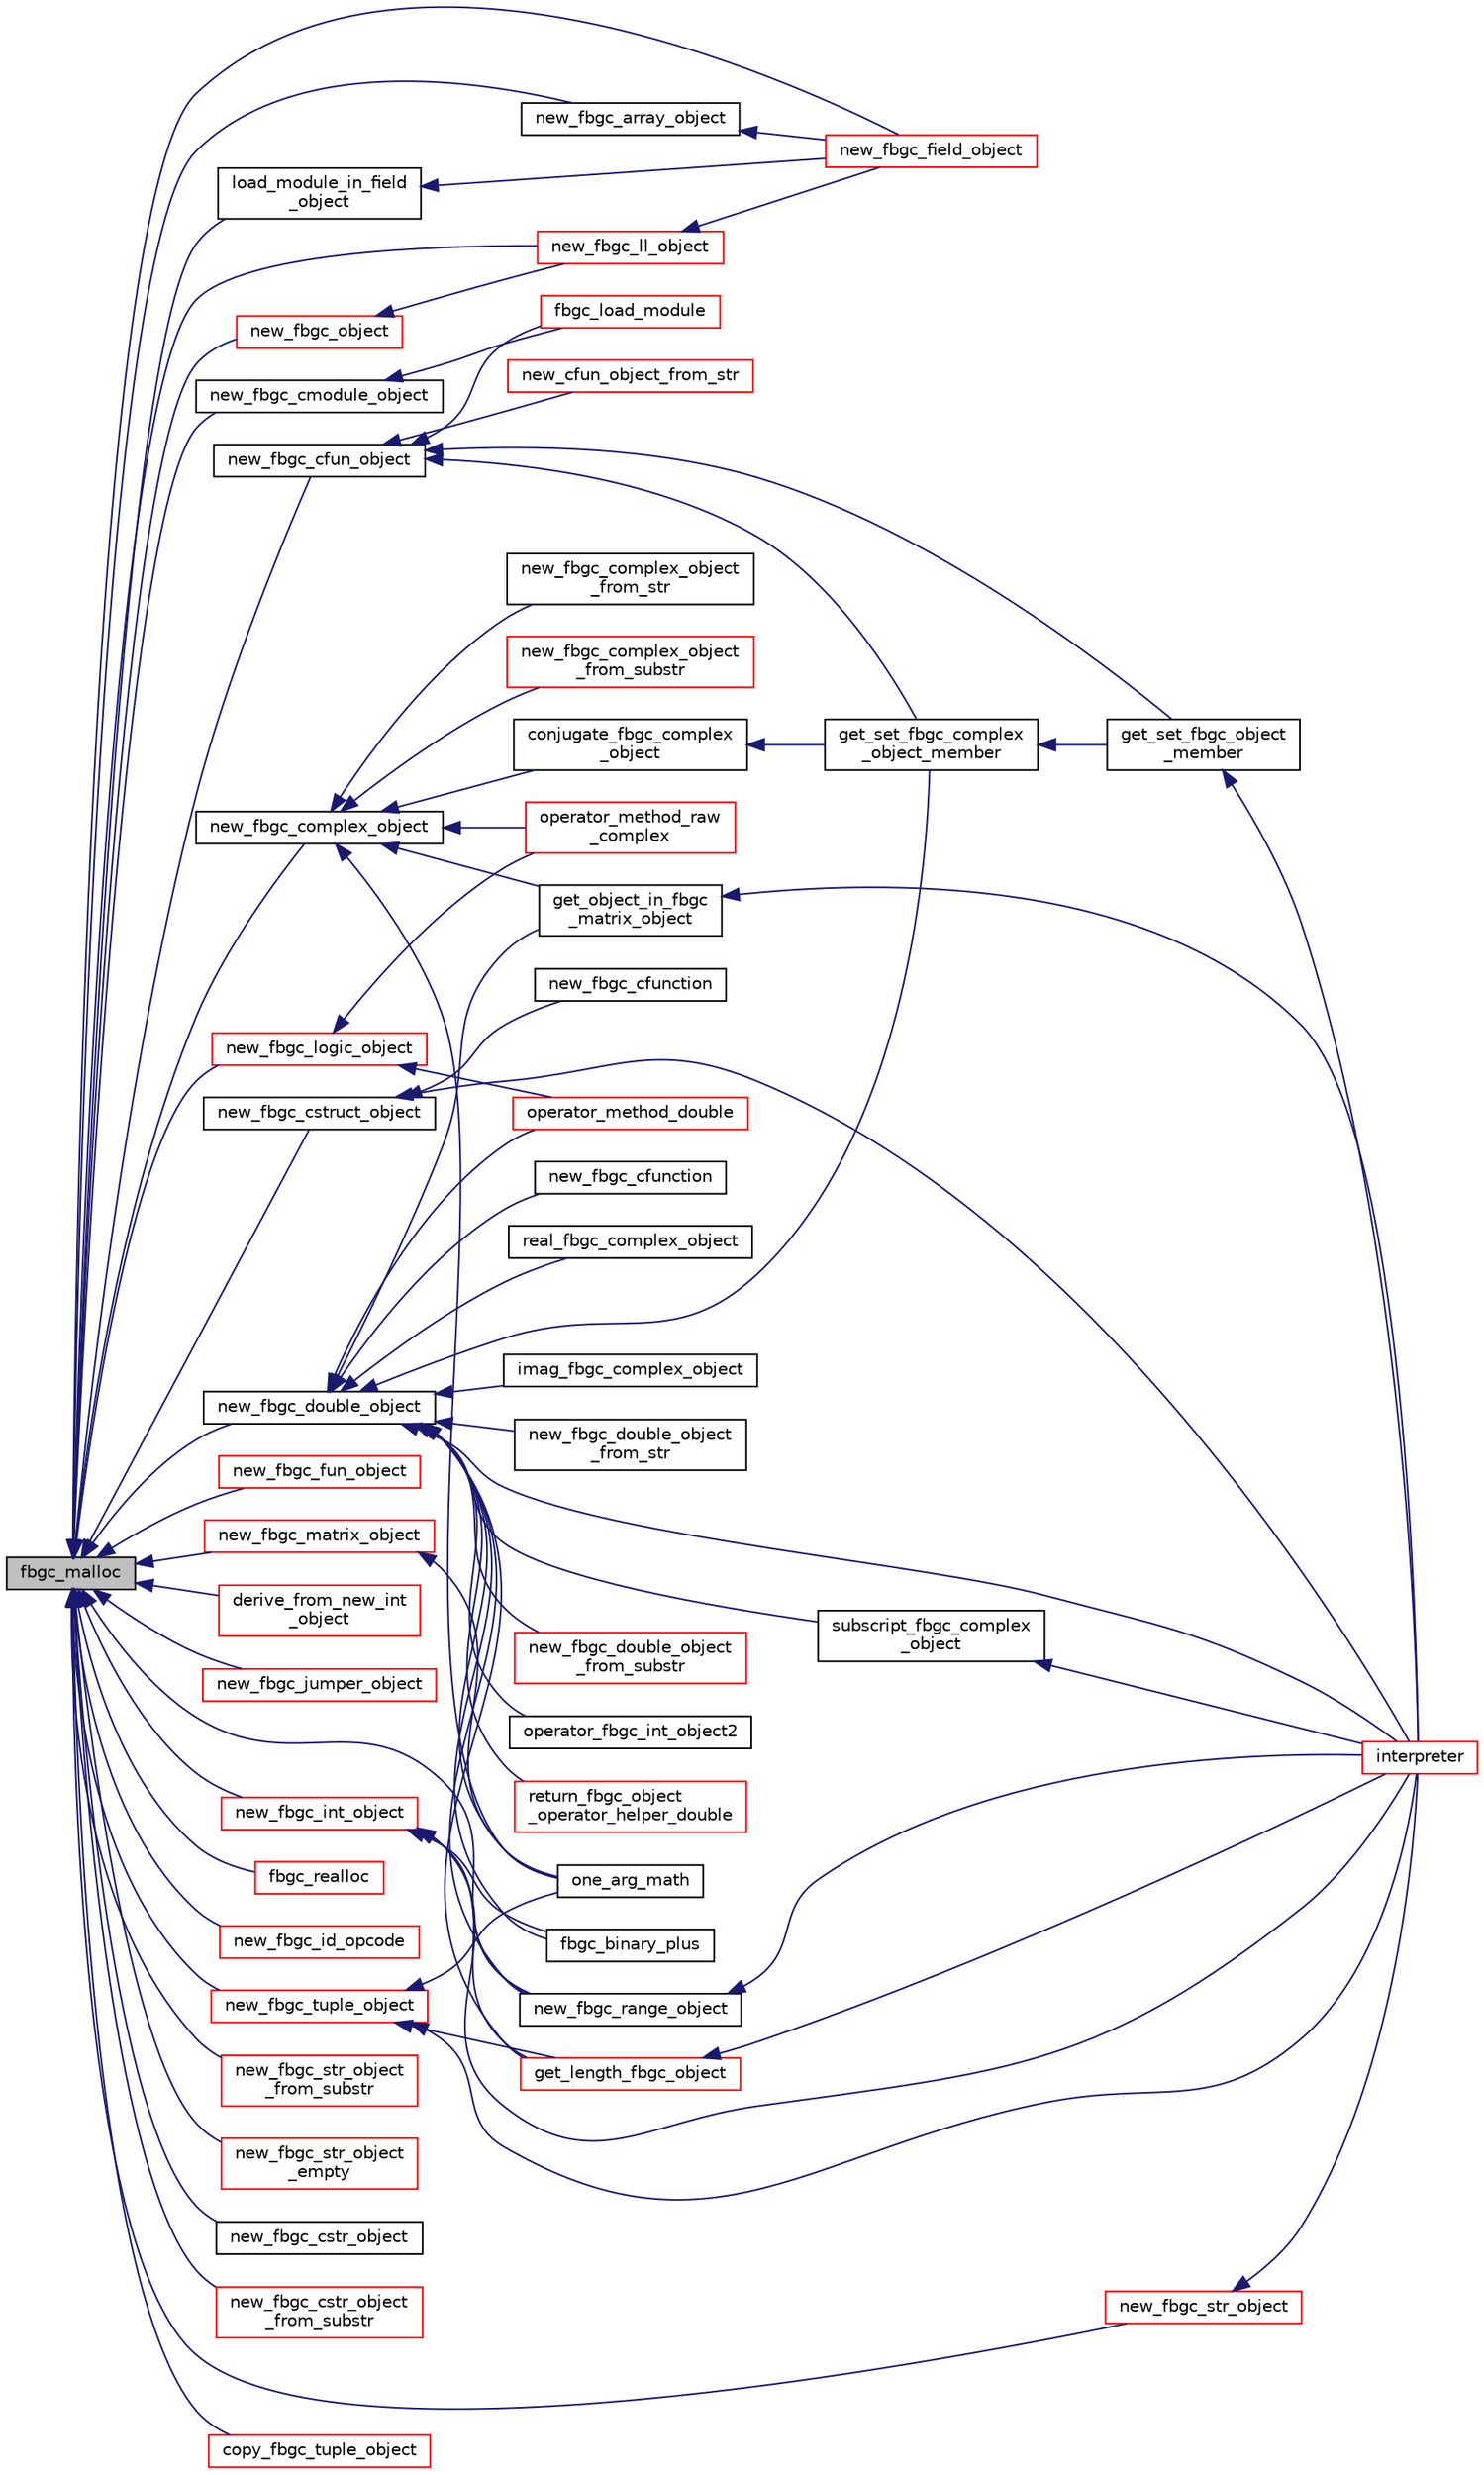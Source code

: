 digraph "fbgc_malloc"
{
  edge [fontname="Helvetica",fontsize="10",labelfontname="Helvetica",labelfontsize="10"];
  node [fontname="Helvetica",fontsize="10",shape=record];
  rankdir="LR";
  Node18 [label="fbgc_malloc",height=0.2,width=0.4,color="black", fillcolor="grey75", style="filled", fontcolor="black"];
  Node18 -> Node19 [dir="back",color="midnightblue",fontsize="10",style="solid",fontname="Helvetica"];
  Node19 [label="new_fbgc_array_object",height=0.2,width=0.4,color="black", fillcolor="white", style="filled",URL="$array__object_8h.html#a4852c82d88a183b756fd211da40d9baf"];
  Node19 -> Node20 [dir="back",color="midnightblue",fontsize="10",style="solid",fontname="Helvetica"];
  Node20 [label="new_fbgc_field_object",height=0.2,width=0.4,color="red", fillcolor="white", style="filled",URL="$field__object_8h.html#a28800156fc2d609a3625834282b1b94e"];
  Node18 -> Node24 [dir="back",color="midnightblue",fontsize="10",style="solid",fontname="Helvetica"];
  Node24 [label="new_fbgc_cfun_object",height=0.2,width=0.4,color="black", fillcolor="white", style="filled",URL="$cmodule__object_8c.html#a2772285a9de527a525825b3575453288"];
  Node24 -> Node25 [dir="back",color="midnightblue",fontsize="10",style="solid",fontname="Helvetica"];
  Node25 [label="new_cfun_object_from_str",height=0.2,width=0.4,color="red", fillcolor="white", style="filled",URL="$cmodule__object_8h.html#a78b98728bafb17115fa26b483d600ef1"];
  Node24 -> Node27 [dir="back",color="midnightblue",fontsize="10",style="solid",fontname="Helvetica"];
  Node27 [label="get_set_fbgc_complex\l_object_member",height=0.2,width=0.4,color="black", fillcolor="white", style="filled",URL="$complex__object_8h.html#ac8bdb069f27acd1aa7143ed97fa21e7c"];
  Node27 -> Node28 [dir="back",color="midnightblue",fontsize="10",style="solid",fontname="Helvetica"];
  Node28 [label="get_set_fbgc_object\l_member",height=0.2,width=0.4,color="black", fillcolor="white", style="filled",URL="$fbgc__object_8h.html#a6b179b77e73ea2031e250652bb83c1cf"];
  Node28 -> Node29 [dir="back",color="midnightblue",fontsize="10",style="solid",fontname="Helvetica"];
  Node29 [label="interpreter",height=0.2,width=0.4,color="red", fillcolor="white", style="filled",URL="$interpreter_8h.html#acb0454b55a53dfb587644f66848a0646"];
  Node24 -> Node30 [dir="back",color="midnightblue",fontsize="10",style="solid",fontname="Helvetica"];
  Node30 [label="fbgc_load_module",height=0.2,width=0.4,color="red", fillcolor="white", style="filled",URL="$fbgc_8h.html#a028d4bd3c990b0410fe7e03543a8ed60"];
  Node24 -> Node28 [dir="back",color="midnightblue",fontsize="10",style="solid",fontname="Helvetica"];
  Node18 -> Node31 [dir="back",color="midnightblue",fontsize="10",style="solid",fontname="Helvetica"];
  Node31 [label="new_fbgc_cmodule_object",height=0.2,width=0.4,color="black", fillcolor="white", style="filled",URL="$cmodule__object_8h.html#aa628de8f9db7d40012fa5760b8656c8a"];
  Node31 -> Node30 [dir="back",color="midnightblue",fontsize="10",style="solid",fontname="Helvetica"];
  Node18 -> Node32 [dir="back",color="midnightblue",fontsize="10",style="solid",fontname="Helvetica"];
  Node32 [label="new_fbgc_complex_object",height=0.2,width=0.4,color="black", fillcolor="white", style="filled",URL="$complex__object_8h.html#aaa211012c5583b4c23ebcc4824fbc504"];
  Node32 -> Node33 [dir="back",color="midnightblue",fontsize="10",style="solid",fontname="Helvetica"];
  Node33 [label="one_arg_math",height=0.2,width=0.4,color="black", fillcolor="white", style="filled",URL="$fbgc__math_8c.html#aa6e10b1ad6ff2f812aec975bf195c447"];
  Node32 -> Node34 [dir="back",color="midnightblue",fontsize="10",style="solid",fontname="Helvetica"];
  Node34 [label="new_fbgc_complex_object\l_from_str",height=0.2,width=0.4,color="black", fillcolor="white", style="filled",URL="$complex__object_8h.html#a7434c65ebf39068726576a0a6ad30c47"];
  Node32 -> Node35 [dir="back",color="midnightblue",fontsize="10",style="solid",fontname="Helvetica"];
  Node35 [label="new_fbgc_complex_object\l_from_substr",height=0.2,width=0.4,color="red", fillcolor="white", style="filled",URL="$complex__object_8h.html#a4e45b488d3b31e778f6de1d9ac4f9597"];
  Node32 -> Node37 [dir="back",color="midnightblue",fontsize="10",style="solid",fontname="Helvetica"];
  Node37 [label="conjugate_fbgc_complex\l_object",height=0.2,width=0.4,color="black", fillcolor="white", style="filled",URL="$complex__object_8h.html#a7b0492b9fa54e6303c27881d96ad6af9"];
  Node37 -> Node27 [dir="back",color="midnightblue",fontsize="10",style="solid",fontname="Helvetica"];
  Node32 -> Node38 [dir="back",color="midnightblue",fontsize="10",style="solid",fontname="Helvetica"];
  Node38 [label="operator_method_raw\l_complex",height=0.2,width=0.4,color="red", fillcolor="white", style="filled",URL="$complex__object_8h.html#a0944ac45cebf69162b5664a88bd9caef"];
  Node32 -> Node41 [dir="back",color="midnightblue",fontsize="10",style="solid",fontname="Helvetica"];
  Node41 [label="get_object_in_fbgc\l_matrix_object",height=0.2,width=0.4,color="black", fillcolor="white", style="filled",URL="$matrix__object_8h.html#a92e7b77821f11133fa4d72341d1d29c7"];
  Node41 -> Node29 [dir="back",color="midnightblue",fontsize="10",style="solid",fontname="Helvetica"];
  Node18 -> Node42 [dir="back",color="midnightblue",fontsize="10",style="solid",fontname="Helvetica"];
  Node42 [label="new_fbgc_cstruct_object",height=0.2,width=0.4,color="black", fillcolor="white", style="filled",URL="$cstruct__object_8h.html#a1ae331347f94bd7d06e4de962438f5a4"];
  Node42 -> Node43 [dir="back",color="midnightblue",fontsize="10",style="solid",fontname="Helvetica"];
  Node43 [label="new_fbgc_cfunction",height=0.2,width=0.4,color="black", fillcolor="white", style="filled",URL="$fbgc__file_8c.html#a051ea1321712bbc1770c17359177681d"];
  Node42 -> Node29 [dir="back",color="midnightblue",fontsize="10",style="solid",fontname="Helvetica"];
  Node18 -> Node44 [dir="back",color="midnightblue",fontsize="10",style="solid",fontname="Helvetica"];
  Node44 [label="new_fbgc_double_object",height=0.2,width=0.4,color="black", fillcolor="white", style="filled",URL="$double__object_8h.html#a2889f75bba14b0bdb26739c43ba8141e"];
  Node44 -> Node33 [dir="back",color="midnightblue",fontsize="10",style="solid",fontname="Helvetica"];
  Node44 -> Node45 [dir="back",color="midnightblue",fontsize="10",style="solid",fontname="Helvetica"];
  Node45 [label="new_fbgc_cfunction",height=0.2,width=0.4,color="black", fillcolor="white", style="filled",URL="$fbgc__math_8c.html#a9eb1700a5bd425c10311d25a941c3f38"];
  Node44 -> Node46 [dir="back",color="midnightblue",fontsize="10",style="solid",fontname="Helvetica"];
  Node46 [label="real_fbgc_complex_object",height=0.2,width=0.4,color="black", fillcolor="white", style="filled",URL="$complex__object_8h.html#ae11eac3443df1abc85d5219a8e23e70c"];
  Node44 -> Node47 [dir="back",color="midnightblue",fontsize="10",style="solid",fontname="Helvetica"];
  Node47 [label="imag_fbgc_complex_object",height=0.2,width=0.4,color="black", fillcolor="white", style="filled",URL="$complex__object_8h.html#a15a5eee37684c89695fcd8d470b7150e"];
  Node44 -> Node48 [dir="back",color="midnightblue",fontsize="10",style="solid",fontname="Helvetica"];
  Node48 [label="subscript_fbgc_complex\l_object",height=0.2,width=0.4,color="black", fillcolor="white", style="filled",URL="$complex__object_8h.html#a35a6de78c0508d9a546bdc03b4005380"];
  Node48 -> Node29 [dir="back",color="midnightblue",fontsize="10",style="solid",fontname="Helvetica"];
  Node44 -> Node27 [dir="back",color="midnightblue",fontsize="10",style="solid",fontname="Helvetica"];
  Node44 -> Node49 [dir="back",color="midnightblue",fontsize="10",style="solid",fontname="Helvetica"];
  Node49 [label="new_fbgc_double_object\l_from_str",height=0.2,width=0.4,color="black", fillcolor="white", style="filled",URL="$double__object_8h.html#a0d68517888c5189911c0928b7545f85d"];
  Node44 -> Node50 [dir="back",color="midnightblue",fontsize="10",style="solid",fontname="Helvetica"];
  Node50 [label="new_fbgc_double_object\l_from_substr",height=0.2,width=0.4,color="red", fillcolor="white", style="filled",URL="$double__object_8h.html#a5aea10e1753a8a1fec5a3daafadc6631"];
  Node44 -> Node51 [dir="back",color="midnightblue",fontsize="10",style="solid",fontname="Helvetica"];
  Node51 [label="operator_method_double",height=0.2,width=0.4,color="red", fillcolor="white", style="filled",URL="$double__object_8h.html#abd7f87cb107e4d0efeeae23da4a65411"];
  Node44 -> Node53 [dir="back",color="midnightblue",fontsize="10",style="solid",fontname="Helvetica"];
  Node53 [label="get_length_fbgc_object",height=0.2,width=0.4,color="red", fillcolor="white", style="filled",URL="$fbgc__object_8h.html#aeec13cdc2fafc31865faab1b7e6585d7"];
  Node53 -> Node29 [dir="back",color="midnightblue",fontsize="10",style="solid",fontname="Helvetica"];
  Node44 -> Node55 [dir="back",color="midnightblue",fontsize="10",style="solid",fontname="Helvetica"];
  Node55 [label="operator_fbgc_int_object2",height=0.2,width=0.4,color="black", fillcolor="white", style="filled",URL="$int__object_8h.html#a96cf7752e14614d08901c014326c785c"];
  Node44 -> Node56 [dir="back",color="midnightblue",fontsize="10",style="solid",fontname="Helvetica"];
  Node56 [label="return_fbgc_object\l_operator_helper_double",height=0.2,width=0.4,color="red", fillcolor="white", style="filled",URL="$int__object_8h.html#a277dca705625a0e09cfe779134f29779"];
  Node44 -> Node29 [dir="back",color="midnightblue",fontsize="10",style="solid",fontname="Helvetica"];
  Node44 -> Node41 [dir="back",color="midnightblue",fontsize="10",style="solid",fontname="Helvetica"];
  Node44 -> Node58 [dir="back",color="midnightblue",fontsize="10",style="solid",fontname="Helvetica"];
  Node58 [label="fbgc_binary_plus",height=0.2,width=0.4,color="black", fillcolor="white", style="filled",URL="$operator_8c.html#a6bd1f5d0c41fcd41ffd0783a0a7b3bac"];
  Node44 -> Node59 [dir="back",color="midnightblue",fontsize="10",style="solid",fontname="Helvetica"];
  Node59 [label="new_fbgc_range_object",height=0.2,width=0.4,color="black", fillcolor="white", style="filled",URL="$range__object_8h.html#a1277a78796cbce063e7a051a68435fc4"];
  Node59 -> Node29 [dir="back",color="midnightblue",fontsize="10",style="solid",fontname="Helvetica"];
  Node18 -> Node60 [dir="back",color="midnightblue",fontsize="10",style="solid",fontname="Helvetica"];
  Node60 [label="new_fbgc_object",height=0.2,width=0.4,color="red", fillcolor="white", style="filled",URL="$fbgc__object_8h.html#a00357955c871aebe1ccb6fb0caecb290"];
  Node60 -> Node61 [dir="back",color="midnightblue",fontsize="10",style="solid",fontname="Helvetica"];
  Node61 [label="new_fbgc_ll_object",height=0.2,width=0.4,color="red", fillcolor="white", style="filled",URL="$linked__list_8h.html#a58b5593340f3e3d505060800cc4e16b8"];
  Node61 -> Node20 [dir="back",color="midnightblue",fontsize="10",style="solid",fontname="Helvetica"];
  Node18 -> Node20 [dir="back",color="midnightblue",fontsize="10",style="solid",fontname="Helvetica"];
  Node18 -> Node63 [dir="back",color="midnightblue",fontsize="10",style="solid",fontname="Helvetica"];
  Node63 [label="load_module_in_field\l_object",height=0.2,width=0.4,color="black", fillcolor="white", style="filled",URL="$field__object_8h.html#a51210a1608ab1b46f9d2bb1b0f2925eb"];
  Node63 -> Node20 [dir="back",color="midnightblue",fontsize="10",style="solid",fontname="Helvetica"];
  Node18 -> Node64 [dir="back",color="midnightblue",fontsize="10",style="solid",fontname="Helvetica"];
  Node64 [label="new_fbgc_fun_object",height=0.2,width=0.4,color="red", fillcolor="white", style="filled",URL="$fun__object_8h.html#ad373ce21484b9de2cb1ff11f9d8736fa"];
  Node18 -> Node65 [dir="back",color="midnightblue",fontsize="10",style="solid",fontname="Helvetica"];
  Node65 [label="new_fbgc_int_object",height=0.2,width=0.4,color="red", fillcolor="white", style="filled",URL="$int__object_8h.html#ab3d5f595f3b289027ef01cfbef9bd06d"];
  Node65 -> Node53 [dir="back",color="midnightblue",fontsize="10",style="solid",fontname="Helvetica"];
  Node65 -> Node29 [dir="back",color="midnightblue",fontsize="10",style="solid",fontname="Helvetica"];
  Node65 -> Node58 [dir="back",color="midnightblue",fontsize="10",style="solid",fontname="Helvetica"];
  Node65 -> Node59 [dir="back",color="midnightblue",fontsize="10",style="solid",fontname="Helvetica"];
  Node18 -> Node71 [dir="back",color="midnightblue",fontsize="10",style="solid",fontname="Helvetica"];
  Node71 [label="derive_from_new_int\l_object",height=0.2,width=0.4,color="red", fillcolor="white", style="filled",URL="$int__object_8h.html#a1d84fd5066bc87f808091d2581b8077e"];
  Node18 -> Node72 [dir="back",color="midnightblue",fontsize="10",style="solid",fontname="Helvetica"];
  Node72 [label="new_fbgc_jumper_object",height=0.2,width=0.4,color="red", fillcolor="white", style="filled",URL="$jumper__object_8h.html#a2d217b85c44a2f6f284642fdfd7bee29"];
  Node18 -> Node61 [dir="back",color="midnightblue",fontsize="10",style="solid",fontname="Helvetica"];
  Node18 -> Node73 [dir="back",color="midnightblue",fontsize="10",style="solid",fontname="Helvetica"];
  Node73 [label="new_fbgc_logic_object",height=0.2,width=0.4,color="red", fillcolor="white", style="filled",URL="$logic__object_8h.html#a8cd28a3ac114a01bfd03defff3409eb3"];
  Node73 -> Node38 [dir="back",color="midnightblue",fontsize="10",style="solid",fontname="Helvetica"];
  Node73 -> Node51 [dir="back",color="midnightblue",fontsize="10",style="solid",fontname="Helvetica"];
  Node18 -> Node77 [dir="back",color="midnightblue",fontsize="10",style="solid",fontname="Helvetica"];
  Node77 [label="new_fbgc_matrix_object",height=0.2,width=0.4,color="red", fillcolor="white", style="filled",URL="$matrix__object_8h.html#a4614d7be1ee0da300551b89ed0e2a1d4"];
  Node77 -> Node33 [dir="back",color="midnightblue",fontsize="10",style="solid",fontname="Helvetica"];
  Node18 -> Node84 [dir="back",color="midnightblue",fontsize="10",style="solid",fontname="Helvetica"];
  Node84 [label="fbgc_realloc",height=0.2,width=0.4,color="red", fillcolor="white", style="filled",URL="$memory_8h.html#a46dcfb44df5cac4f04145f1aa208fb9f"];
  Node18 -> Node90 [dir="back",color="midnightblue",fontsize="10",style="solid",fontname="Helvetica"];
  Node90 [label="new_fbgc_id_opcode",height=0.2,width=0.4,color="red", fillcolor="white", style="filled",URL="$opcodes_8h.html#a8549d8b80b83624e4bddb4c098c40d7c"];
  Node18 -> Node59 [dir="back",color="midnightblue",fontsize="10",style="solid",fontname="Helvetica"];
  Node18 -> Node91 [dir="back",color="midnightblue",fontsize="10",style="solid",fontname="Helvetica"];
  Node91 [label="new_fbgc_str_object",height=0.2,width=0.4,color="red", fillcolor="white", style="filled",URL="$str__object_8h.html#ab7113129345d6c0be86d06312b0816af"];
  Node91 -> Node29 [dir="back",color="midnightblue",fontsize="10",style="solid",fontname="Helvetica"];
  Node18 -> Node93 [dir="back",color="midnightblue",fontsize="10",style="solid",fontname="Helvetica"];
  Node93 [label="new_fbgc_str_object\l_from_substr",height=0.2,width=0.4,color="red", fillcolor="white", style="filled",URL="$str__object_8h.html#acb52d0d5127ded9fbb7718d6b6d13d28"];
  Node18 -> Node96 [dir="back",color="midnightblue",fontsize="10",style="solid",fontname="Helvetica"];
  Node96 [label="new_fbgc_str_object\l_empty",height=0.2,width=0.4,color="red", fillcolor="white", style="filled",URL="$str__object_8h.html#a7d2903336f73edf4ed0c60627d47823e"];
  Node18 -> Node98 [dir="back",color="midnightblue",fontsize="10",style="solid",fontname="Helvetica"];
  Node98 [label="new_fbgc_cstr_object",height=0.2,width=0.4,color="black", fillcolor="white", style="filled",URL="$str__object_8h.html#a9962c161ae9be8aa10a8950c980ed2d9"];
  Node18 -> Node99 [dir="back",color="midnightblue",fontsize="10",style="solid",fontname="Helvetica"];
  Node99 [label="new_fbgc_cstr_object\l_from_substr",height=0.2,width=0.4,color="red", fillcolor="white", style="filled",URL="$str__object_8h.html#ab37046d06d1ced789068bf70e37b7ed1"];
  Node18 -> Node100 [dir="back",color="midnightblue",fontsize="10",style="solid",fontname="Helvetica"];
  Node100 [label="new_fbgc_tuple_object",height=0.2,width=0.4,color="red", fillcolor="white", style="filled",URL="$tuple__object_8h.html#a36c894d467dae65689e3644a0de712de"];
  Node100 -> Node33 [dir="back",color="midnightblue",fontsize="10",style="solid",fontname="Helvetica"];
  Node100 -> Node53 [dir="back",color="midnightblue",fontsize="10",style="solid",fontname="Helvetica"];
  Node100 -> Node29 [dir="back",color="midnightblue",fontsize="10",style="solid",fontname="Helvetica"];
  Node18 -> Node103 [dir="back",color="midnightblue",fontsize="10",style="solid",fontname="Helvetica"];
  Node103 [label="copy_fbgc_tuple_object",height=0.2,width=0.4,color="red", fillcolor="white", style="filled",URL="$tuple__object_8c.html#aa73a33e3ceeba7ec53c8d96483263649"];
}
